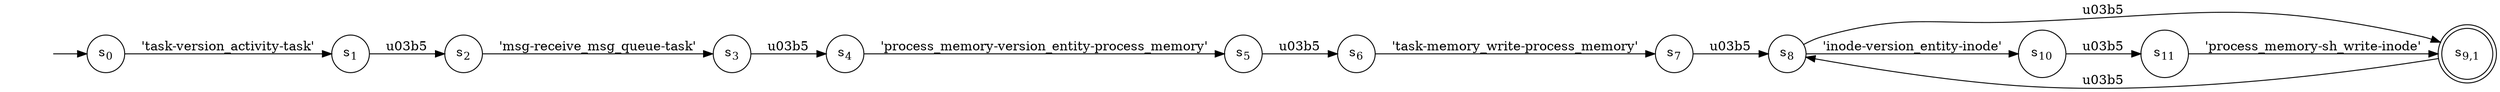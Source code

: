 digraph NFA {
    rankdir = LR;
    I [style = invis];
    I -> S0;
    S0 [label = <s<sub>0</sub>>, shape = circle];
    S1 [label = <s<sub>1</sub>>, shape = circle];
    S2 [label = <s<sub>2</sub>>, shape = circle];
    S3 [label = <s<sub>3</sub>>, shape = circle];
    S4 [label = <s<sub>4</sub>>, shape = circle];
    S5 [label = <s<sub>5</sub>>, shape = circle];
    S6 [label = <s<sub>6</sub>>, shape = circle];
    S7 [label = <s<sub>7</sub>>, shape = circle];
    S8 [label = <s<sub>8</sub>>, shape = circle];
    S9 [label = <s<sub>9,1</sub>>, shape = circle, peripheries = 2];
    S9 -> S8 [label = "\u03b5"];
    S8 -> S9 [label = "\u03b5"];
    S10 [label = <s<sub>10</sub>>, shape = circle];
    S11 [label = <s<sub>11</sub>>, shape = circle];
    S11 -> S9 [label = "'process_memory-sh_write-inode'"];
    S10 -> S11 [label = "\u03b5"];
    S8 -> S10 [label = "'inode-version_entity-inode'"];
    S7 -> S8 [label = "\u03b5"];
    S6 -> S7 [label = "'task-memory_write-process_memory'"];
    S5 -> S6 [label = "\u03b5"];
    S4 -> S5 [label = "'process_memory-version_entity-process_memory'"];
    S3 -> S4 [label = "\u03b5"];
    S2 -> S3 [label = "'msg-receive_msg_queue-task'"];
    S1 -> S2 [label = "\u03b5"];
    S0 -> S1 [label = "'task-version_activity-task'"];
}
